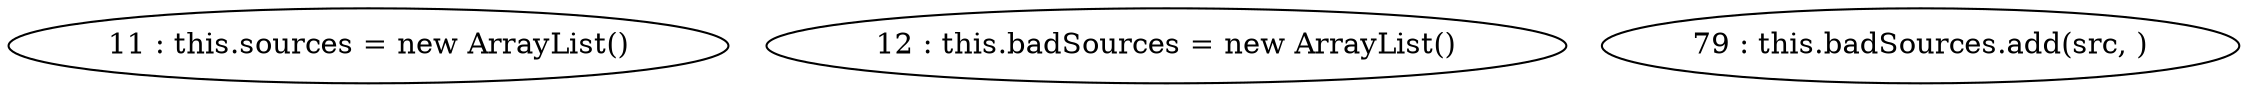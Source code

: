 digraph G {
"11 : this.sources = new ArrayList()"
"12 : this.badSources = new ArrayList()"
"79 : this.badSources.add(src, )"
}